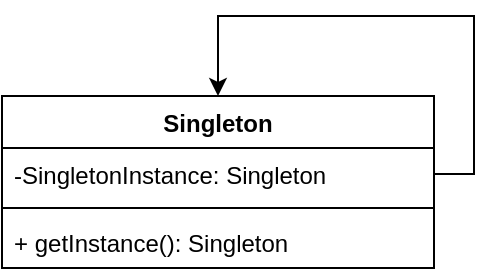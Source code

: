 <mxfile version="18.0.6" type="device"><diagram id="C5RBs43oDa-KdzZeNtuy" name="Page-1"><mxGraphModel dx="1038" dy="649" grid="1" gridSize="10" guides="1" tooltips="1" connect="1" arrows="1" fold="1" page="1" pageScale="1" pageWidth="827" pageHeight="1169" math="0" shadow="0"><root><mxCell id="WIyWlLk6GJQsqaUBKTNV-0"/><mxCell id="WIyWlLk6GJQsqaUBKTNV-1" parent="WIyWlLk6GJQsqaUBKTNV-0"/><mxCell id="bhRxWrx74CNSfRzobU0n-0" value="Singleton" style="swimlane;fontStyle=1;align=center;verticalAlign=top;childLayout=stackLayout;horizontal=1;startSize=26;horizontalStack=0;resizeParent=1;resizeParentMax=0;resizeLast=0;collapsible=1;marginBottom=0;" vertex="1" parent="WIyWlLk6GJQsqaUBKTNV-1"><mxGeometry x="254" y="120" width="216" height="86" as="geometry"/></mxCell><mxCell id="bhRxWrx74CNSfRzobU0n-4" style="edgeStyle=orthogonalEdgeStyle;rounded=0;orthogonalLoop=1;jettySize=auto;html=1;exitX=1;exitY=0.5;exitDx=0;exitDy=0;entryX=0.5;entryY=0;entryDx=0;entryDy=0;" edge="1" parent="bhRxWrx74CNSfRzobU0n-0" source="bhRxWrx74CNSfRzobU0n-1" target="bhRxWrx74CNSfRzobU0n-0"><mxGeometry relative="1" as="geometry"><Array as="points"><mxPoint x="236" y="39"/><mxPoint x="236" y="-40"/><mxPoint x="108" y="-40"/></Array></mxGeometry></mxCell><mxCell id="bhRxWrx74CNSfRzobU0n-1" value="-SingletonInstance: Singleton" style="text;strokeColor=none;fillColor=none;align=left;verticalAlign=top;spacingLeft=4;spacingRight=4;overflow=hidden;rotatable=0;points=[[0,0.5],[1,0.5]];portConstraint=eastwest;" vertex="1" parent="bhRxWrx74CNSfRzobU0n-0"><mxGeometry y="26" width="216" height="26" as="geometry"/></mxCell><mxCell id="bhRxWrx74CNSfRzobU0n-2" value="" style="line;strokeWidth=1;fillColor=none;align=left;verticalAlign=middle;spacingTop=-1;spacingLeft=3;spacingRight=3;rotatable=0;labelPosition=right;points=[];portConstraint=eastwest;" vertex="1" parent="bhRxWrx74CNSfRzobU0n-0"><mxGeometry y="52" width="216" height="8" as="geometry"/></mxCell><mxCell id="bhRxWrx74CNSfRzobU0n-3" value="+ getInstance(): Singleton" style="text;strokeColor=none;fillColor=none;align=left;verticalAlign=top;spacingLeft=4;spacingRight=4;overflow=hidden;rotatable=0;points=[[0,0.5],[1,0.5]];portConstraint=eastwest;" vertex="1" parent="bhRxWrx74CNSfRzobU0n-0"><mxGeometry y="60" width="216" height="26" as="geometry"/></mxCell></root></mxGraphModel></diagram></mxfile>